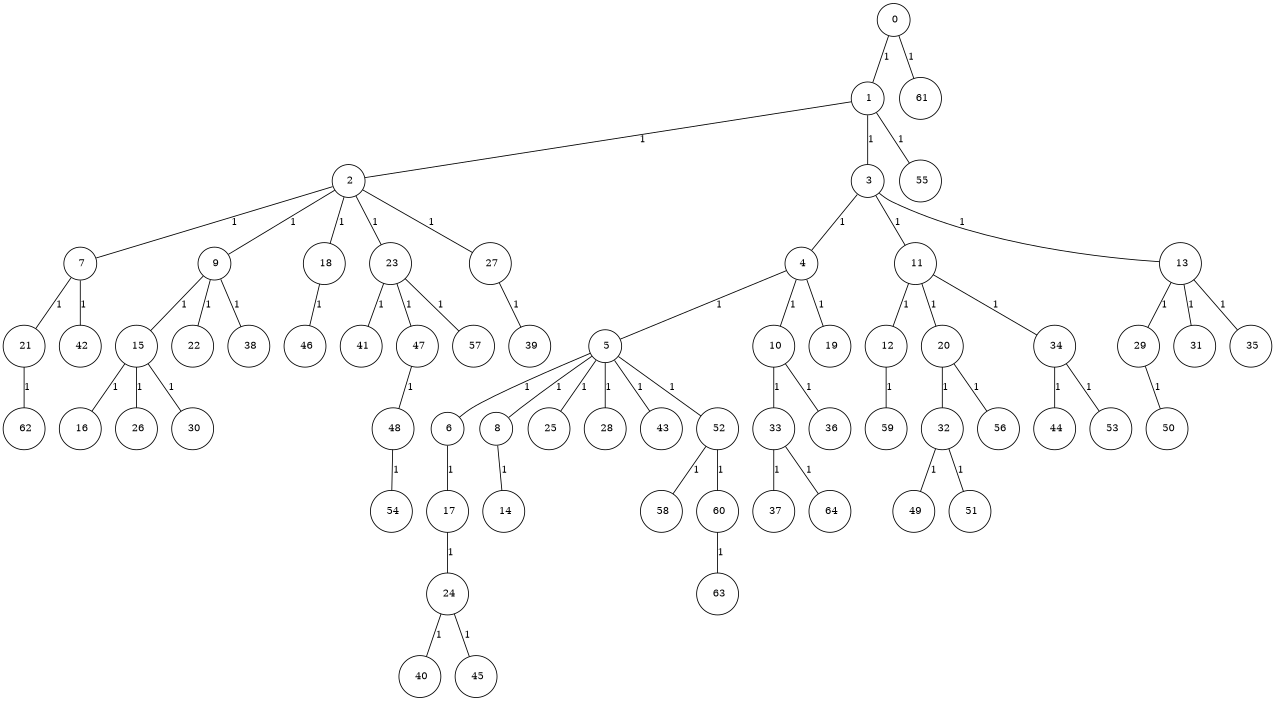 graph G {
size="8.5,11;"
ratio = "expand;"
fixedsize="true;"
overlap="scale;"
node[shape=circle,width=.12,hight=.12,fontsize=12]
edge[fontsize=12]

0[label=" 0" color=black, pos="2.6433103,1.1293662!"];
1[label=" 1" color=black, pos="2.873203,0.80388739!"];
2[label=" 2" color=black, pos="1.9542362,0.69576384!"];
3[label=" 3" color=black, pos="1.2222927,0.93973783!"];
4[label=" 4" color=black, pos="2.085801,2.7615545!"];
5[label=" 5" color=black, pos="2.6813259,0.039304486!"];
6[label=" 6" color=black, pos="2.8095671,2.3773095!"];
7[label=" 7" color=black, pos="0.19814485,2.2131407!"];
8[label=" 8" color=black, pos="2.1154274,0.15229696!"];
9[label=" 9" color=black, pos="0.44558188,2.448999!"];
10[label=" 10" color=black, pos="0.98940355,2.0906972!"];
11[label=" 11" color=black, pos="1.0991285,1.9587705!"];
12[label=" 12" color=black, pos="2.7719892,1.3615713!"];
13[label=" 13" color=black, pos="0.035546111,2.9679998!"];
14[label=" 14" color=black, pos="0.7314968,1.3400073!"];
15[label=" 15" color=black, pos="2.1212793,1.7710968!"];
16[label=" 16" color=black, pos="1.8956548,1.2253372!"];
17[label=" 17" color=black, pos="1.8795781,1.7410547!"];
18[label=" 18" color=black, pos="0.819099,1.0806779!"];
19[label=" 19" color=black, pos="2.8621869,2.103157!"];
20[label=" 20" color=black, pos="2.7597733,0.087491232!"];
21[label=" 21" color=black, pos="1.8656042,0.64043269!"];
22[label=" 22" color=black, pos="0.40080039,2.5267426!"];
23[label=" 23" color=black, pos="0.533588,2.7587864!"];
24[label=" 24" color=black, pos="2.2212332,2.7704795!"];
25[label=" 25" color=black, pos="1.6584597,1.969793!"];
26[label=" 26" color=black, pos="0.34328615,1.3957862!"];
27[label=" 27" color=black, pos="1.0899194,0.83964916!"];
28[label=" 28" color=black, pos="2.9636716,1.6450122!"];
29[label=" 29" color=black, pos="0.98263145,2.4263767!"];
30[label=" 30" color=black, pos="2.2658849,1.9055115!"];
31[label=" 31" color=black, pos="2.2509588,2.2287157!"];
32[label=" 32" color=black, pos="2.6484215,2.5730034!"];
33[label=" 33" color=black, pos="0.51072941,1.78444!"];
34[label=" 34" color=black, pos="2.5932674,2.0594886!"];
35[label=" 35" color=black, pos="1.6791694,2.5328795!"];
36[label=" 36" color=black, pos="2.8262782,0.4721167!"];
37[label=" 37" color=black, pos="0.46333654,0.19234144!"];
38[label=" 38" color=black, pos="0.85161272,2.5286943!"];
39[label=" 39" color=black, pos="1.7621509,1.5747635!"];
40[label=" 40" color=black, pos="1.7566051,0.71745367!"];
41[label=" 41" color=black, pos="2.6905633,2.1213501!"];
42[label=" 42" color=black, pos="0.68211987,2.9670174!"];
43[label=" 43" color=black, pos="2.0799764,1.0041303!"];
44[label=" 44" color=black, pos="0.67778855,2.7151642!"];
45[label=" 45" color=black, pos="1.3747404,1.8703465!"];
46[label=" 46" color=black, pos="0.0053586061,2.3289246!"];
47[label=" 47" color=black, pos="2.1564508,0.17808193!"];
48[label=" 48" color=black, pos="2.0514549,0.18039043!"];
49[label=" 49" color=black, pos="1.3974293,1.0258488!"];
50[label=" 50" color=black, pos="2.4825792,1.4408384!"];
51[label=" 51" color=black, pos="0.4927631,0.46881025!"];
52[label=" 52" color=black, pos="1.9212156,0.31167673!"];
53[label=" 53" color=black, pos="0.091480088,0.52230908!"];
54[label=" 54" color=black, pos="2.581064,0.86434821!"];
55[label=" 55" color=black, pos="2.7549217,1.6505707!"];
56[label=" 56" color=black, pos="1.9379657,1.5483949!"];
57[label=" 57" color=black, pos="1.1327016,2.4149441!"];
58[label=" 58" color=black, pos="2.5671099,2.1778365!"];
59[label=" 59" color=black, pos="1.3007512,2.2304247!"];
60[label=" 60" color=black, pos="2.8306212,0.51792289!"];
61[label=" 61" color=black, pos="2.7241246,1.01894!"];
62[label=" 62" color=black, pos="1.8914656,1.0427034!"];
63[label=" 63" color=black, pos="2.9257183,2.4527641!"];
64[label=" 64" color=black, pos="2.5242352,1.1990791!"];
0--1[label="1"]
0--61[label="1"]
1--2[label="1"]
1--3[label="1"]
1--55[label="1"]
2--7[label="1"]
2--9[label="1"]
2--18[label="1"]
2--23[label="1"]
2--27[label="1"]
3--4[label="1"]
3--11[label="1"]
3--13[label="1"]
4--5[label="1"]
4--10[label="1"]
4--19[label="1"]
5--6[label="1"]
5--8[label="1"]
5--25[label="1"]
5--28[label="1"]
5--43[label="1"]
5--52[label="1"]
6--17[label="1"]
7--21[label="1"]
7--42[label="1"]
8--14[label="1"]
9--15[label="1"]
9--22[label="1"]
9--38[label="1"]
10--33[label="1"]
10--36[label="1"]
11--12[label="1"]
11--20[label="1"]
11--34[label="1"]
12--59[label="1"]
13--29[label="1"]
13--31[label="1"]
13--35[label="1"]
15--16[label="1"]
15--26[label="1"]
15--30[label="1"]
17--24[label="1"]
18--46[label="1"]
20--32[label="1"]
20--56[label="1"]
21--62[label="1"]
23--41[label="1"]
23--47[label="1"]
23--57[label="1"]
24--40[label="1"]
24--45[label="1"]
27--39[label="1"]
29--50[label="1"]
32--49[label="1"]
32--51[label="1"]
33--37[label="1"]
33--64[label="1"]
34--44[label="1"]
34--53[label="1"]
47--48[label="1"]
48--54[label="1"]
52--58[label="1"]
52--60[label="1"]
60--63[label="1"]

}
